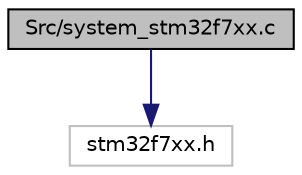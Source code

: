 digraph "Src/system_stm32f7xx.c"
{
 // LATEX_PDF_SIZE
  edge [fontname="Helvetica",fontsize="10",labelfontname="Helvetica",labelfontsize="10"];
  node [fontname="Helvetica",fontsize="10",shape=record];
  Node1 [label="Src/system_stm32f7xx.c",height=0.2,width=0.4,color="black", fillcolor="grey75", style="filled", fontcolor="black",tooltip="CMSIS Cortex-M7 Device Peripheral Access Layer System Source File."];
  Node1 -> Node2 [color="midnightblue",fontsize="10",style="solid",fontname="Helvetica"];
  Node2 [label="stm32f7xx.h",height=0.2,width=0.4,color="grey75", fillcolor="white", style="filled",tooltip=" "];
}

